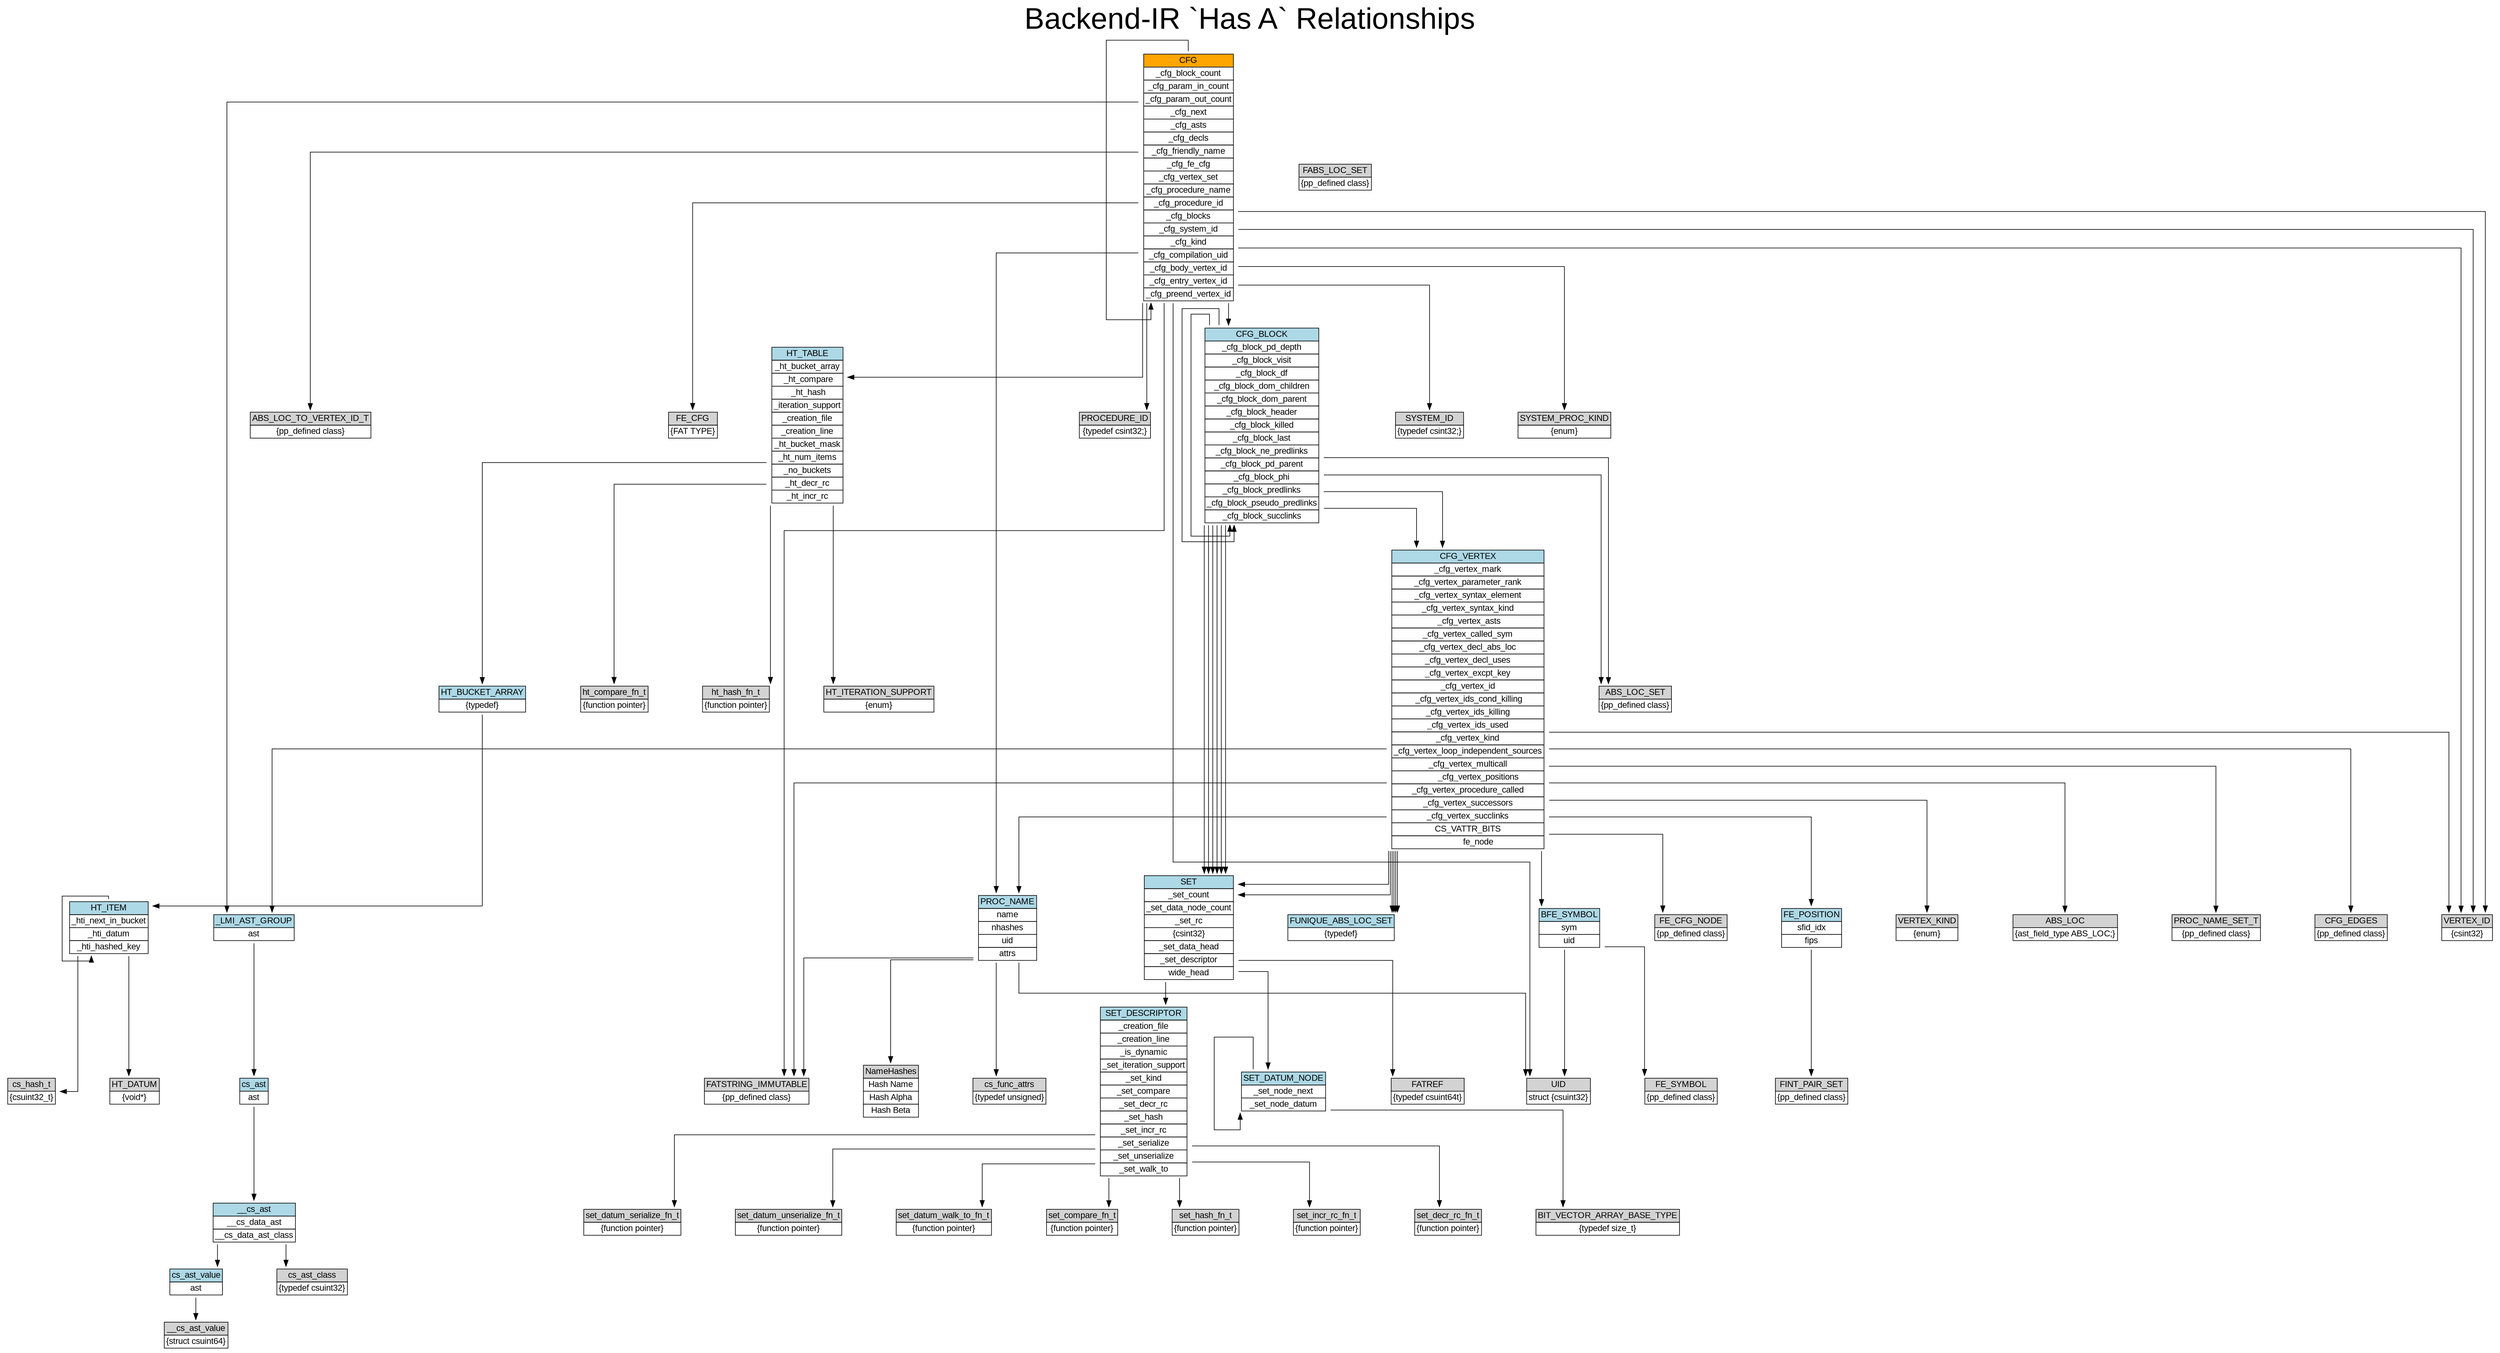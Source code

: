 digraph quadtree {
	// title
	labelloc="t";
	label="Backend-IR `Has A` Relationships";
	fontsize="48";
	graph [splines=ortho, nodesep=1.0];
	graph [fontname = "arial"];
 	node [fontname = "arial"];
 	edge [fontname = "arial"];

	CFG [shape=none, label=
		<<table border="0" cellspacing="0">
			<tr><td port="class" border="1" bgcolor="orange">CFG</td></tr>
			<tr><td port="" border="1">_cfg_block_count</td></tr>
			<tr><td port="" border="1">_cfg_param_in_count</td></tr>
			<tr><td port="" border="1">_cfg_param_out_count</td></tr>

  			<tr><td port="_cfg_next" border="1">_cfg_next</td></tr>
  			<tr><td port="_cfg_asts" border="1">_cfg_asts</td></tr>
  			<tr><td port="_cfg_decls" border="1">_cfg_decls</td></tr>
  			<tr><td port="_cfg_friendly_name" border="1">_cfg_friendly_name</td></tr>
  			<tr><td port="_cfg_fe_cfg" border="1">_cfg_fe_cfg</td></tr>
  			<tr><td port="_cfg_vertex_set" border="1">_cfg_vertex_set</td></tr>
  			<tr><td port="_cfg_procedure_name" border="1">_cfg_procedure_name</td></tr>
  			<tr><td port="_cfg_procedure_id" border="1">_cfg_procedure_id</td></tr>
  			<tr><td port="_cfg_blocks" border="1">_cfg_blocks</td></tr>
  			<tr><td port="_cfg_system_id" border="1">_cfg_system_id</td></tr>
  			<tr><td port="_cfg_kind" border="1">_cfg_kind</td></tr>
  			<tr><td port="_cfg_compilation_uid" border="1">_cfg_compilation_uid</td></tr>
  			<tr><td port="_cfg_body_vertex_id" border="1">_cfg_body_vertex_id</td></tr>
  			<tr><td port="_cfg_entry_vertex_id" border="1">_cfg_entry_vertex_id</td></tr>
  			<tr><td port="_cfg_preend_vertex_id" border="1">_cfg_preend_vertex_id</td></tr>
		</table>>
	]

	CFG:_cfg_asts -> _LMI_AST_GROUP:class [headport=left, tailport=right];
	CFG:_cfg_decls -> ABS_LOC_TO_VERTEX_ID_T:class [headport=left, tailport=right];
	CFG:_cfg_friendly_name -> FATSTRING_IMMUTABLE:class [headport=left, tailport=right];
	CFG:_cfg_fe_cfg -> FE_CFG:class [headport=left, tailport=right];
	CFG:_cfg_vertex_set -> HT_TABLE:class [headport=left, tailport=right];
	CFG:_cfg_procedure_name -> PROC_NAME:class [headport=left, tailport=right];
	CFG:_cfg_procedure_id -> PROCEDURE_ID:class [headport=left, tailport=right];
	CFG:_cfg_next -> CFG:class [headport=left, tailport=right];
	CFG:_cfg_blocks -> CFG_BLOCK:class [headport=left, tailport=right];
	CFG:_cfg_system_id -> SYSTEM_ID:class [headport=left, tailport=right];
	CFG:_cfg_kind -> SYSTEM_PROC_KIND:class [headport=left, tailport=right];
	CFG:_cfg_compilation_uid -> UID:class [headport=left, tailport=right];
	CFG:_cfg_body_vertex_id -> VERTEX_ID:class [headport=left, tailport=right];
	CFG:_cfg_entry_vertex_id -> VERTEX_ID:class [headport=left, tailport=right];
	CFG:_cfg_preend_vertex_id -> VERTEX_ID:class [headport=left, tailport=right];

	SYSTEM_ID [shape=none, label=
		<<table border="0" cellspacing="0">
			<tr><td port="class" border="1" bgcolor="lightgray">SYSTEM_ID</td></tr>
			<tr><td port="" border="1">{typedef csint32;}</td></tr>
		</table>>
	]

	PROCEDURE_ID [shape=none, label=
		<<table border="0" cellspacing="0">
			<tr><td port="class" border="1" bgcolor="lightgray">PROCEDURE_ID</td></tr>
			<tr><td port="" border="1">{typedef csint32;}</td></tr>
		</table>>
	]

	PROC_NAME [shape=none, label=
		<<table border="0" cellspacing="0">
			<tr><td port="class" border="1" bgcolor="lightblue">PROC_NAME</td></tr>
			<tr><td port="name" border="1">name</td></tr>
			<tr><td port="nhashes" border="1">nhashes</td></tr>
			<tr><td port="uid" border="1">uid</td></tr>
			<tr><td port="attrs" border="1">attrs</td></tr>
		</table>>
	]

	PROC_NAME:name -> FATSTRING_IMMUTABLE:class [headport=left, tailport=right];
	PROC_NAME:nhashes -> NameHashes:class [headport=left, tailport=right];
	PROC_NAME:uid -> UID:class [headport=left, tailport=right];
	PROC_NAME:attrs -> cs_func_attrs:class [headport=left, tailport=right];

	UID [shape=none, label=
		<<table border="0" cellspacing="0">
			<tr><td port="class" border="1" bgcolor="lightgray">UID</td></tr>
			<tr><td port="" border="1">struct {csuint32}</td></tr>
		</table>>
	]

	CFG_BLOCK [shape=none, label=
		<<table border="0" cellspacing="0">
			<tr><td port="class" border="1" bgcolor="lightblue">CFG_BLOCK</td></tr>
			<tr><td port="" border="1">_cfg_block_pd_depth</td></tr>
			<tr><td port="" border="1">_cfg_block_visit</td></tr>
			<tr><td port="_cfg_block_df" border="1">_cfg_block_df</td></tr>
			<tr><td port="_cfg_block_dom_children" border="1">_cfg_block_dom_children</td></tr>
			<tr><td port="_cfg_block_dom_parent" border="1">_cfg_block_dom_parent</td></tr>
			<tr><td port="_cfg_block_header" border="1">_cfg_block_header</td></tr>
			<tr><td port="_cfg_block_killed" border="1">_cfg_block_killed</td></tr>
			<tr><td port="_cfg_block_last" border="1">_cfg_block_last</td></tr>
			<tr><td port="_cfg_block_ne_predlinks" border="1">_cfg_block_ne_predlinks</td></tr>
			<tr><td port="_cfg_block_pd_parent" border="1">_cfg_block_pd_parent</td></tr>
			<tr><td port="_cfg_block_phi" border="1">_cfg_block_phi</td></tr>
			<tr><td port="_cfg_block_predlinks" border="1">_cfg_block_predlinks</td></tr>
			<tr><td port="_cfg_block_pseudo_predlinks" border="1">_cfg_block_pseudo_predlinks</td></tr>
			<tr><td port="_cfg_block_succlinks" border="1">_cfg_block_succlinks</td></tr>
		</table>>
	]

	CFG_BLOCK:_cfg_block_header -> CFG_VERTEX:class [headport=left, tailport=right];
	CFG_BLOCK:_cfg_block_last -> CFG_VERTEX:class [headport=left, tailport=right];
	CFG_BLOCK:_cfg_block_predlinks -> SET:class [headport=left, tailport=right];
	CFG_BLOCK:_cfg_block_ne_predlinks -> SET:class [headport=left, tailport=right];
	CFG_BLOCK:_cfg_block_pseudo_predlinks -> SET:class [headport=left, tailport=right];
	CFG_BLOCK:_cfg_block_pd_parent -> CFG_BLOCK:class [headport=left, tailport=right];
	CFG_BLOCK:_cfg_block_succlinks -> SET:class [headport=left, tailport=right];
	CFG_BLOCK:_cfg_block_dom_children -> SET:class [headport=left, tailport=right];
	CFG_BLOCK:_cfg_block_dom_parent -> CFG_BLOCK:class [headport=left, tailport=right];
	CFG_BLOCK:_cfg_block_df -> SET:class [headport=left, tailport=right];
	CFG_BLOCK:_cfg_block_phi -> ABS_LOC_SET:class [headport=left, tailport=right];
	CFG_BLOCK:_cfg_block_killed -> ABS_LOC_SET:class [headport=left, tailport=right];

	CFG_VERTEX [shape=none, label=
		<<table border="0" cellspacing="0">
			<tr><td port="class" border="1" bgcolor="lightblue">CFG_VERTEX</td></tr>
			<tr><td port="" border="1">_cfg_vertex_mark</td></tr>
			<tr><td port="" border="1">_cfg_vertex_parameter_rank</td></tr>
			<tr><td port="" border="1">_cfg_vertex_syntax_element</td></tr>
			<tr><td port="" border="1">_cfg_vertex_syntax_kind</td></tr>
			<tr><td port="_cfg_vertex_asts" border="1"> _cfg_vertex_asts</td></tr>
			<tr><td port="_cfg_vertex_called_sym" border="1">_cfg_vertex_called_sym</td></tr>
			<tr><td port="_cfg_vertex_decl_abs_loc" border="1">_cfg_vertex_decl_abs_loc</td></tr>
			<tr><td port="_cfg_vertex_decl_uses" border="1">_cfg_vertex_decl_uses</td></tr>
			<tr><td port="_cfg_vertex_excpt_key" border="1">_cfg_vertex_excpt_key</td></tr>
			<tr><td port="_cfg_vertex_id" border="1">_cfg_vertex_id</td></tr>
			<tr><td port="_cfg_vertex_ids_cond_killing" border="1"> _cfg_vertex_ids_cond_killing</td></tr>
			<tr><td port="_cfg_vertex_ids_killing" border="1">_cfg_vertex_ids_killing</td></tr>
			<tr><td port="_cfg_vertex_ids_used" border="1">_cfg_vertex_ids_used</td></tr>
			<tr><td port="_cfg_vertex_kind" border="1">_cfg_vertex_kind</td></tr>
			<tr><td port="_cfg_vertex_loop_independent_sources" border="1">_cfg_vertex_loop_independent_sources</td></tr>
			<tr><td port="_cfg_vertex_multicall" border="1">_cfg_vertex_multicall</td></tr>
			<tr><td port="_cfg_vertex_positions" border="1">         _cfg_vertex_positions</td></tr>
			<tr><td port="_cfg_vertex_procedure_called" border="1">_cfg_vertex_procedure_called</td></tr>
			<tr><td port="_cfg_vertex_successors" border="1">_cfg_vertex_successors</td></tr>
			<tr><td port="_cfg_vertex_succlinks" border="1">_cfg_vertex_succlinks</td></tr>
			<tr><td port="CS_VATTR_BITS" border="1">CS_VATTR_BITS</td></tr>
			<tr><td port="fe_node" border="1">         fe_node</td></tr>
    	</table>>
	]

	CFG_VERTEX:_cfg_vertex_id -> VERTEX_ID:class [headport=left, tailport=right];
	CFG_VERTEX:_cfg_vertex_kind -> VERTEX_KIND:class [headport=left, tailport=right];
	CFG_VERTEX:_cfg_vertex_decl_abs_loc -> ABS_LOC:class [headport=left, tailport=right];
	CFG_VERTEX:_cfg_vertex_procedure_called -> PROC_NAME:class [headport=left, tailport=right];
	CFG_VERTEX:_cfg_vertex_called_sym -> BFE_SYMBOL:class [headport=left, tailport=right];
	CFG_VERTEX:_cfg_vertex_excpt_key -> FATSTRING_IMMUTABLE:class [headport=left, tailport=right];
	CFG_VERTEX:_cfg_vertex_multicall -> PROC_NAME_SET_T:class [headport=left, tailport=right];
	CFG_VERTEX:_cfg_vertex_successors -> CFG_EDGES:class [headport=left, tailport=right];
	CFG_VERTEX:_cfg_vertex_succlinks -> SET:class [headport=left, tailport=right];
	CFG_VERTEX:_cfg_vertex_ids_cond_killing -> FUNIQUE_ABS_LOC_SET:class [headport=left, tailport=right];
	CFG_VERTEX:_cfg_vertex_ids_killing -> FUNIQUE_ABS_LOC_SET:class [headport=left, tailport=right];
	CFG_VERTEX:_cfg_vertex_ids_used -> FUNIQUE_ABS_LOC_SET:class [headport=left, tailport=right];
	CFG_VERTEX:_cfg_vertex_decl_uses -> FUNIQUE_ABS_LOC_SET:class [headport=left, tailport=right];
	CFG_VERTEX:_cfg_vertex_loop_independent_sources -> SET:class [headport=left, tailport=right];
	CFG_VERTEX:_cfg_vertex_asts -> _LMI_AST_GROUP:class [headport=left, tailport=right];
	CFG_VERTEX:_cfg_vertex_positions -> FE_POSITION:class [headport=left, tailport=right];
	CFG_VERTEX:fe_node -> FE_CFG_NODE:class [headport=left, tailport=right];

	NameHashes [shape=none, label=
		<<table border="0" cellspacing="0">
			<tr><td port="class" border="1" bgcolor="lightgray">NameHashes</td></tr>
			<tr><td port="" border="1">Hash Name</td></tr>
			<tr><td port="" border="1">Hash Alpha</td></tr>
			<tr><td port="" border="1">Hash Beta</td></tr>
		</table>>
	]

	SYSTEM_PROC_KIND [shape=none, label=
		<<table border="0" cellspacing="0">
			<tr><td port="class" border="1" bgcolor="lightgray">SYSTEM_PROC_KIND</td></tr>
			<tr><td port="" border="1">{enum}</td></tr>
		</table>>
	]

	/*
	system_abs_loc_kind_tag [shape=none, label=
		<<table border="0" cellspacing="0">
			<tr><td port="class" border="1" bgcolor="lightgray">system_abs_loc_kind_tag</td></tr>
			<tr><td port="" border="1">{enum}</td></tr>
		</table>>
	]
	*/

	/*
	system_abs_loc_kind [shape=none, label=
		<<table border="0" cellspacing="0">
			<tr><td port="class" border="1" bgcolor="lightgray">system_abs_loc_kind</td></tr>
			<tr><td port="" border="1">{char}</td></tr>
		</table>>
	]
	*/

	/* HT_TABLE == _ht_table_head == HT_TABLE_NODE */
	HT_TABLE [shape=none, label=
		<<table border="0" cellspacing="0">
			<tr><td port="class" border="1" bgcolor="lightblue">HT_TABLE</td></tr>
			<tr><td port="_ht_bucket_array" border="1">_ht_bucket_array</td></tr>
			<tr><td port="_ht_compare" border="1"> _ht_compare</td></tr>
			<tr><td port="_ht_hash" border="1"> _ht_hash</td></tr>
			<tr><td port="_iteration_support" border="1">_iteration_support</td></tr>
			<tr><td port="" border="1">_creation_file</td></tr>
			<tr><td port="" border="1">_creation_line</td></tr>
			<tr><td port="" border="1">_ht_bucket_mask</td></tr>
			<tr><td port="" border="1">_ht_num_items</td></tr>
			<tr><td port="" border="1">_no_buckets</td></tr>
			<tr><td port="" border="1">_ht_decr_rc</td></tr>
			<tr><td port="" border="1">_ht_incr_rc</td></tr>
		</table>>
	]

	HT_TABLE:_ht_bucket_array -> HT_BUCKET_ARRAY:class [headport=left, tailport=right];
	HT_TABLE:_ht_compare -> ht_compare_fn_t:class [headport=left, tailport=right];
	HT_TABLE:_ht_hash -> ht_hash_fn_t:class [headport=left, tailport=right];
	HT_TABLE:_iteration_support -> HT_ITERATION_SUPPORT:class [headport=left, tailport=right];

	HT_BUCKET_ARRAY [shape=none, label=
		<<table border="0" cellspacing="0">
			<tr><td port="class" border="1" bgcolor="lightblue">HT_BUCKET_ARRAY</td></tr>
			<tr><td port="struct" border="1">{typedef}</td></tr>
		</table>>
	]

	HT_BUCKET_ARRAY:struct -> HT_ITEM:class [headport=left, tailport=right];

	/* HT_ITEM == _ht_item */
	HT_ITEM [shape=none, label=
		<<table border="0" cellspacing="0">
			<tr><td port="class" border="1" bgcolor="lightblue">HT_ITEM</td></tr>
			<tr><td port="_hti_next_in_bucket" border="1">_hti_next_in_bucket</td></tr>
			<tr><td port="_hti_datum" border="1">_hti_datum</td></tr>
			<tr><td port="_hti_hashed_key" border="1">_hti_hashed_key</td></tr>
		</table>>
	]

	HT_ITEM:_hti_datum -> HT_DATUM:class [headport=left, tailport=right];
	HT_ITEM:_hti_next_in_bucket -> HT_ITEM:class [headport=left, tailport=right];
	HT_ITEM:_hti_hashed_key -> cs_hash_t:class [headport=left, tailport=right];

	HT_DATUM [shape=none, label=
		<<table border="0" cellspacing="0">
			<tr><td port="class" border="1" bgcolor="lightgray">HT_DATUM</td></tr>
			<tr><td port="" border="1">{void*}</td></tr>
		</table>>
	]

	cs_hash_t [shape=none, label=
		<<table border="0" cellspacing="0">
			<tr><td port="class" border="1" bgcolor="lightgray">cs_hash_t</td></tr>
			<tr><td port="" border="1">{csuint32_t}</td></tr>
		</table>>
	]

	ht_compare_fn_t [shape=none, label=
		<<table border="0" cellspacing="0">
			<tr><td port="class" border="1" bgcolor="lightgray">ht_compare_fn_t</td></tr>
			<tr><td port="" border="1">{function pointer}</td></tr>
		</table>>
	]

	/*
	ht_incr_fn_t [shape=none, label=
		<<table border="0" cellspacing="0">
			<tr><td port="class" border="1" bgcolor="lightgray">ht_incr_fn_t</td></tr>
			<tr><td port="" border="1">{function pointer}</td></tr>
		</table>>
	]
	*/

	/*
	ht_decr_fn_t [shape=none, label=
		<<table border="0" cellspacing="0">
			<tr><td port="class" border="1" bgcolor="lightgray">ht_decr_fn_t</td></tr>
			<tr><td port="" border="1">{function pointer}</td></tr>
		</table>>
	]
	*/

	ht_hash_fn_t [shape=none, label=
		<<table border="0" cellspacing="0">
			<tr><td port="class" border="1" bgcolor="lightgray">ht_hash_fn_t</td></tr>
			<tr><td port="" border="1">{function pointer}</td></tr>
		</table>>
	]

	HT_ITERATION_SUPPORT [shape=none, label=
		<<table border="0" cellspacing="0">
			<tr><td port="class" border="1" bgcolor="lightgray">HT_ITERATION_SUPPORT</td></tr>
			<tr><td port="" border="1">{enum}</td></tr>
		</table>>
	]

	FE_CFG [shape=none, label=
		<<table border="0" cellspacing="0">
			<tr><td port="class" border="1" bgcolor="lightgray">FE_CFG</td></tr>
			<tr><td port="" border="1">{FAT TYPE}</td></tr>
		</table>>
	]

	VERTEX_ID [shape=none, label=
		<<table border="0" cellspacing="0">
			<tr><td port="class" border="1" bgcolor="lightgray">VERTEX_ID</td></tr>
			<tr><td port="" border="1">{csint32}</td></tr>
		</table>>
	]

	/* set_head_node == SET */
	SET [shape=none, label=
		<<table border="0" cellspacing="0">
			<tr><td port="class" border="1" bgcolor="lightblue">SET</td></tr>
			<tr><td port="" border="1">_set_count</td></tr>
			<tr><td port="" border="1">_set_data_node_count</td></tr>
			<tr><td port="" border="1">_set_rc</td></tr>
			<tr><td port="" border="1">{csint32}</td></tr>
			<tr><td port="_set_data_head" border="1">_set_data_head</td></tr>
			<tr><td port="_set_descriptor" border="1">_set_descriptor</td></tr>
			<tr><td port="wide_head" border="1">wide_head</td></tr>
		</table>>
	]

	SET:_set_descriptor -> SET_DESCRIPTOR:class [headport=left, tailport=right];
	SET:_set_data_head -> SET_DATUM_NODE:class [headport=left, tailport=right];
	SET:wide_head -> FATREF:class [headport=left, tailport=right];

	/* SET_DESCRIPTOR == set_kind_descriptor */
	SET_DESCRIPTOR [shape=none, label=
		<<table border="0" cellspacing="0">
			<tr><td port="class" border="1" bgcolor="lightblue">SET_DESCRIPTOR</td></tr>
			<tr><td port="" border="1">_creation_file</td></tr>
			<tr><td port="" border="1">_creation_line</td></tr>
			<tr><td port="" border="1">_is_dynamic</td></tr>
			<tr><td port="" border="1">_set_iteration_support</td></tr>
			<tr><td port="" border="1">_set_kind</td></tr>
			<tr><td port="_set_compare" border="1">_set_compare</td></tr>
			<tr><td port="_set_decr_rc" border="1">_set_decr_rc</td></tr>
			<tr><td port="_set_hash" border="1">_set_hash</td></tr>
			<tr><td port="_set_incr_rc" border="1">_set_incr_rc</td></tr>
			<tr><td port="_set_serialize" border="1">_set_serialize</td></tr>
			<tr><td port="_set_unserialize" border="1">_set_unserialize</td></tr>
			<tr><td port="_set_walk_to" border="1">_set_walk_to</td></tr>
		</table>>
	]

	SET_DESCRIPTOR:_set_compare -> set_compare_fn_t:class [headport=left, tailport=right];
	SET_DESCRIPTOR:_set_hash -> set_hash_fn_t:class [headport=left, tailport=right];
	SET_DESCRIPTOR:_set_incr_rc -> set_incr_rc_fn_t:class [headport=left, tailport=right];
	SET_DESCRIPTOR:_set_decr_rc -> set_decr_rc_fn_t:class [headport=left, tailport=right];
	SET_DESCRIPTOR:_set_serialize -> set_datum_serialize_fn_t:class [headport=left, tailport=right];
	SET_DESCRIPTOR:_set_unserialize -> set_datum_unserialize_fn_t:class [headport=left, tailport=right];
	SET_DESCRIPTOR:_set_walk_to -> set_datum_walk_to_fn_t:class [headport=left, tailport=right];

	set_compare_fn_t [shape=none, label=
		<<table border="0" cellspacing="0">
			<tr><td port="class" border="1" bgcolor="lightgray">set_compare_fn_t</td></tr>
			<tr><td port="" border="1">{function pointer}</td></tr>
		</table>>
	]

	set_hash_fn_t [shape=none, label=
		<<table border="0" cellspacing="0">
			<tr><td port="class" border="1" bgcolor="lightgray">set_hash_fn_t</td></tr>
			<tr><td port="" border="1">{function pointer}</td></tr>
		</table>>
	]

	set_incr_rc_fn_t [shape=none, label=
		<<table border="0" cellspacing="0">
			<tr><td port="class" border="1" bgcolor="lightgray">set_incr_rc_fn_t</td></tr>
			<tr><td port="" border="1">{function pointer}</td></tr>
		</table>>
	]

	set_decr_rc_fn_t [shape=none, label=
		<<table border="0" cellspacing="0">
			<tr><td port="class" border="1" bgcolor="lightgray">set_decr_rc_fn_t</td></tr>
			<tr><td port="" border="1">{function pointer}</td></tr>
		</table>>
	]

	set_datum_serialize_fn_t [shape=none, label=
		<<table border="0" cellspacing="0">
			<tr><td port="class" border="1" bgcolor="lightgray">set_datum_serialize_fn_t</td></tr>
			<tr><td port="" border="1">{function pointer}</td></tr>
		</table>>
	]

	set_datum_unserialize_fn_t [shape=none, label=
		<<table border="0" cellspacing="0">
			<tr><td port="class" border="1" bgcolor="lightgray">set_datum_unserialize_fn_t</td></tr>
			<tr><td port="" border="1">{function pointer}</td></tr>
		</table>>
	]

	set_datum_walk_to_fn_t [shape=none, label=
		<<table border="0" cellspacing="0">
			<tr><td port="class" border="1" bgcolor="lightgray">set_datum_walk_to_fn_t</td></tr>
			<tr><td port="" border="1">{function pointer}</td></tr>
		</table>>
	]

	/* SET_DATUM_NODE == set_datum_node */
	SET_DATUM_NODE [shape=none, label=
		<<table border="0" cellspacing="0">
			<tr><td port="class" border="1" bgcolor="lightblue">SET_DATUM_NODE</td></tr>
			<tr><td port="_set_node_next" border="1">_set_node_next</td></tr>
			<tr><td port="_set_node_datum" border="1">_set_node_datum</td></tr>
		</table>>
	]

	SET_DATUM_NODE:_set_node_next -> SET_DATUM_NODE:class [headport=left, tailport=right];
	SET_DATUM_NODE:_set_node_datum -> BIT_VECTOR_ARRAY_BASE_TYPE:class [headport=left, tailport=right];

	BIT_VECTOR_ARRAY_BASE_TYPE [shape=none, label=
		<<table border="0" cellspacing="0">
			<tr><td port="class" border="1" bgcolor="lightgray">BIT_VECTOR_ARRAY_BASE_TYPE</td></tr>
			<tr><td port="" border="1">{typedef size_t}</td></tr>
		</table>>
	]

	_LMI_AST_GROUP [shape=none, label=
		<<table border="0" cellspacing="0">
			<tr><td port="class" border="1" bgcolor="lightblue">_LMI_AST_GROUP</td></tr>
			<tr><td port="struct" border="1">ast</td></tr>
		</table>>
	]

	_LMI_AST_GROUP:struct -> cs_ast:class [headport=left, tailport=right];

	cs_ast [shape=none, label=
		<<table border="0" cellspacing="0">
			<tr><td port="class" border="1" bgcolor="lightblue">cs_ast</td></tr>
			<tr><td port="struct" border="1">ast</td></tr>
		</table>>
	]

	cs_ast:struct -> __cs_ast:class [headport=left, tailport=right];

	__cs_ast [shape=none, label=
		<<table border="0" cellspacing="0">
			<tr><td port="class" border="1" bgcolor="lightblue">__cs_ast</td></tr>
			<tr><td port="__cs_data_ast" border="1">__cs_data_ast</td></tr>
			<tr><td port="__cs_data_ast_class" border="1">__cs_data_ast_class</td></tr>
		</table>>
	]

	__cs_ast:__cs_data_ast -> cs_ast_value:class [headport=left, tailport=right];
	__cs_ast:__cs_data_ast_class -> cs_ast_class:class [headport=left, tailport=right];

	cs_ast_value [shape=none, label=
		<<table border="0" cellspacing="0">
			<tr><td port="class" border="1" bgcolor="lightblue">cs_ast_value</td></tr>
			<tr><td port="struct" border="1">ast</td></tr>
		</table>>
	]

	cs_ast_value:struct -> __cs_ast_value:class [headport=left, tailport=right];

	cs_ast_class [shape=none, label=
		<<table border="0" cellspacing="0">
			<tr><td port="class" border="1" bgcolor="lightgray">cs_ast_class</td></tr>
			<tr><td port="struct" border="1">{typedef csuint32}</td></tr>
		</table>>
	]

	__cs_ast_value [shape=none, label=
		<<table border="0" cellspacing="0">
			<tr><td port="class" border="1" bgcolor="lightgray">__cs_ast_value</td></tr>
			<tr><td port="struct" border="1">{struct csuint64}</td></tr>
		</table>>
	]

	cs_func_attrs [shape=none, label=
		<<table border="0" cellspacing="0">
			<tr><td port="class" border="1" bgcolor="lightgray">cs_func_attrs</td></tr>
			<tr><td port="struct" border="1">{typedef unsigned}</td></tr>
		</table>>
	]

	FATREF [shape=none, label=
		<<table border="0" cellspacing="0">
			<tr><td port="class" border="1" bgcolor="lightgray">FATREF</td></tr>
			<tr><td port="struct" border="1">{typedef csuint64t}</td></tr>
		</table>>
	]

	FATSTRING_IMMUTABLE [shape=none, label=
		<<table border="0" cellspacing="0">
			<tr><td port="class" border="1" bgcolor="lightgray">FATSTRING_IMMUTABLE</td></tr>
			<tr><td port="struct" border="1">{pp_defined class}</td></tr>
		</table>>
	]

	/* cfg_edges_t == CFG_EDGES */
	CFG_EDGES [shape=none, label=
		<<table border="0" cellspacing="0">
			<tr><td port="class" border="1" bgcolor="lightgray">CFG_EDGES</td></tr>
			<tr><td port="struct" border="1">{pp_defined class}</td></tr>
		</table>>
	]

	VERTEX_KIND [shape=none, label=
		<<table border="0" cellspacing="0">
			<tr><td port="class" border="1" bgcolor="lightgray">VERTEX_KIND</td></tr>
			<tr><td port="struct" border="1">{enum}</td></tr>
		</table>>
	]

	BFE_SYMBOL [shape=none, label=
		<<table border="0" cellspacing="0">
			<tr><td port="class" border="1" bgcolor="lightblue">BFE_SYMBOL</td></tr>
			<tr><td port="sym" border="1">sym</td></tr>
			<tr><td port="uid" border="1">uid</td></tr>
		</table>>
	]

	BFE_SYMBOL:sym -> FE_SYMBOL:class [headport=left, tailport=right];
	BFE_SYMBOL:uid -> UID:class [headport=left, tailport=right];

	FE_SYMBOL [shape=none, label=
		<<table border="0" cellspacing="0">
			<tr><td port="class" border="1" bgcolor="lightgray">FE_SYMBOL</td></tr>
			<tr><td port="struct" border="1">{pp_defined class}</td></tr>
		</table>>
	]

	FE_CFG_NODE [shape=none, label=
		<<table border="0" cellspacing="0">
			<tr><td port="class" border="1" bgcolor="lightgray">FE_CFG_NODE</td></tr>
			<tr><td port="struct" border="1">{pp_defined class}</td></tr>
		</table>>
	]

	FE_POSITION [shape=none, label=
		<<table border="0" cellspacing="0">
			<tr><td port="class" border="1" bgcolor="lightblue">FE_POSITION</td></tr>
			<tr><td port="" border="1">sfid_idx</td></tr>
			<tr><td port="fips" border="1">fips</td></tr>
		</table>>
	]

	FE_POSITION:fips -> FINT_PAIR_SET:class [headport=left, tailport=right];

	FINT_PAIR_SET [shape=none, label=
		<<table border="0" cellspacing="0">
			<tr><td port="class" border="1" bgcolor="lightgray">FINT_PAIR_SET</td></tr>
			<tr><td port="struct" border="1">{pp_defined class}</td></tr>
		</table>>
	]

	FUNIQUE_ABS_LOC_SET [shape=none, label=
		<<table border="0" cellspacing="0">
			<tr><td port="class" border="1" bgcolor="lightblue">FUNIQUE_ABS_LOC_SET</td></tr>
			<tr><td port="struct" border="1">{typedef}</td></tr>
		</table>>
	]

	FABS_LOC_SET [shape=none, label=
		<<table border="0" cellspacing="0">
			<tr><td port="class" border="1" bgcolor="lightgray">FABS_LOC_SET</td></tr>
			<tr><td port="struct" border="1">{pp_defined class}</td></tr>
		</table>>
	]

	ABS_LOC_SET [shape=none, label=
		<<table border="0" cellspacing="0">
			<tr><td port="class" border="1" bgcolor="lightgray">ABS_LOC_SET</td></tr>
			<tr><td port="struct" border="1">{pp_defined class}</td></tr>
		</table>>
	]

	ABS_LOC [shape=none, label=
		<<table border="0" cellspacing="0">
			<tr><td port="class" border="1" bgcolor="lightgray">ABS_LOC</td></tr>
			<tr><td port="struct" border="1">{ast_field_type ABS_LOC;}</td></tr>
		</table>>
	]

	PROC_NAME_SET_T [shape=none, label=
		<<table border="0" cellspacing="0">
			<tr><td port="class" border="1" bgcolor="lightgray">PROC_NAME_SET_T</td></tr>
			<tr><td port="struct" border="1">{pp_defined class}</td></tr>
		</table>>
	]

	ABS_LOC_TO_VERTEX_ID_T [shape=none, label=
		<<table border="0" cellspacing="0">
			<tr><td port="class" border="1" bgcolor="lightgray">ABS_LOC_TO_VERTEX_ID_T</td></tr>
			<tr><td port="struct" border="1">{pp_defined class}</td></tr>
		</table>>
	]
}
